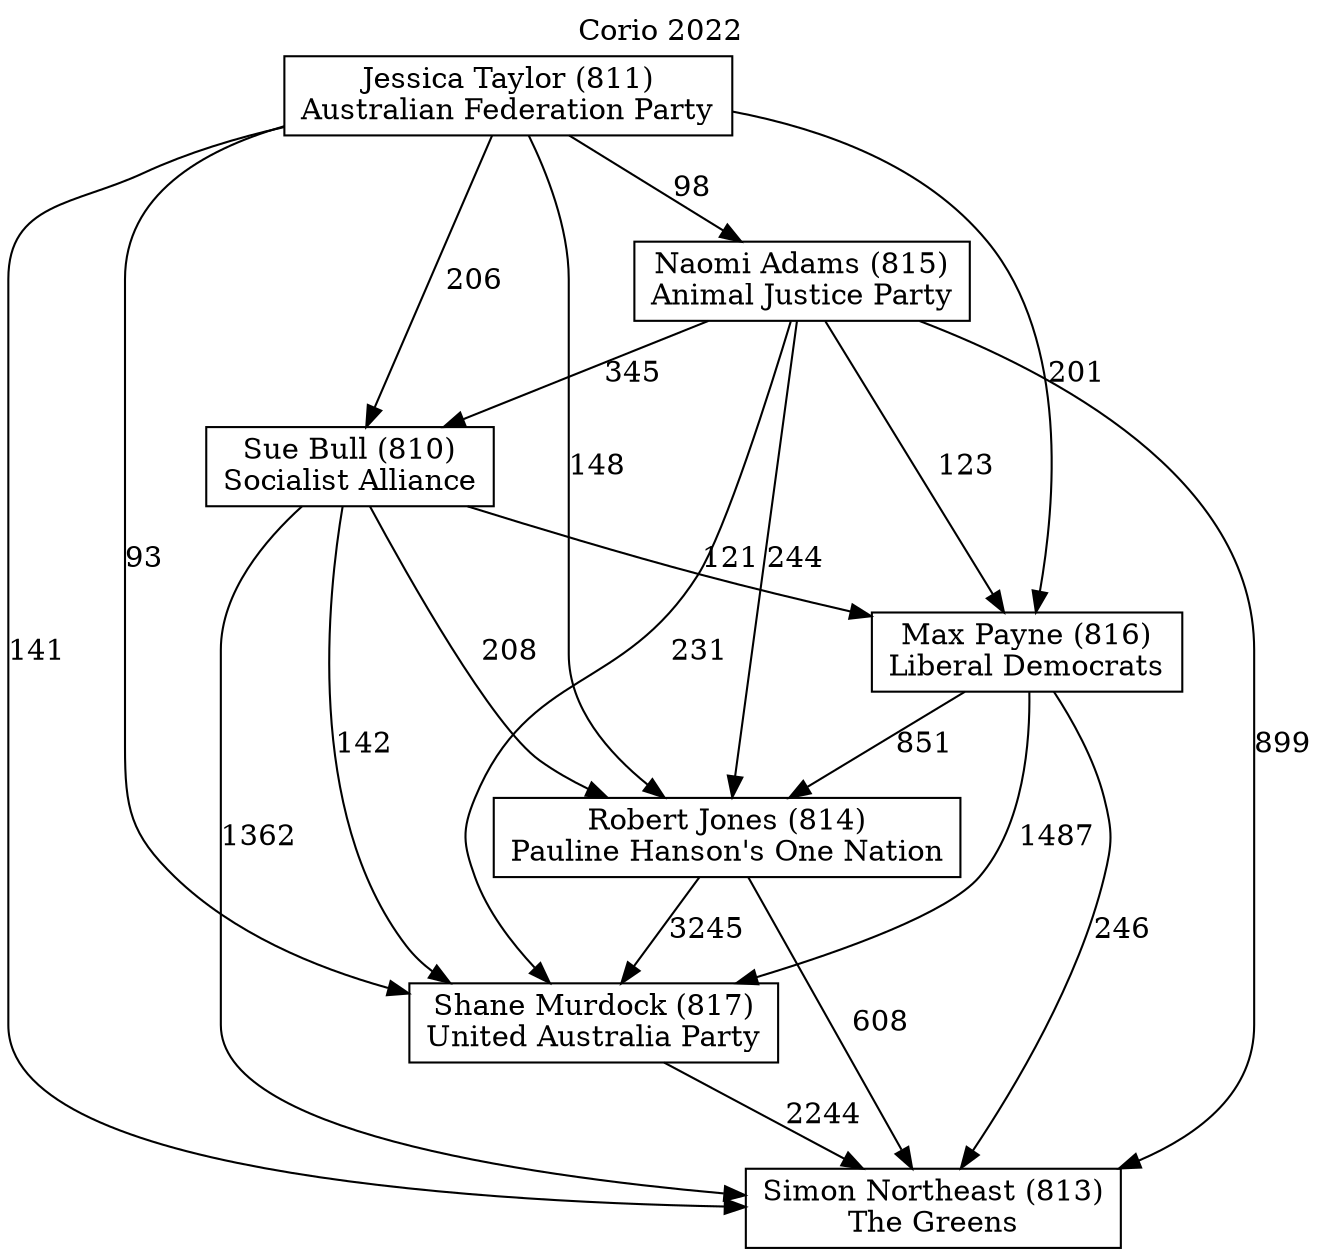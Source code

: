 // House preference flow
digraph "Simon Northeast (813)_Corio_2022" {
	graph [label="Corio 2022" labelloc=t mclimit=10]
	node [shape=box]
	"Jessica Taylor (811)" [label="Jessica Taylor (811)
Australian Federation Party"]
	"Simon Northeast (813)" [label="Simon Northeast (813)
The Greens"]
	"Shane Murdock (817)" [label="Shane Murdock (817)
United Australia Party"]
	"Max Payne (816)" [label="Max Payne (816)
Liberal Democrats"]
	"Robert Jones (814)" [label="Robert Jones (814)
Pauline Hanson's One Nation"]
	"Naomi Adams (815)" [label="Naomi Adams (815)
Animal Justice Party"]
	"Sue Bull (810)" [label="Sue Bull (810)
Socialist Alliance"]
	"Sue Bull (810)" -> "Robert Jones (814)" [label=208]
	"Sue Bull (810)" -> "Shane Murdock (817)" [label=142]
	"Shane Murdock (817)" -> "Simon Northeast (813)" [label=2244]
	"Sue Bull (810)" -> "Max Payne (816)" [label=121]
	"Max Payne (816)" -> "Simon Northeast (813)" [label=246]
	"Naomi Adams (815)" -> "Robert Jones (814)" [label=244]
	"Jessica Taylor (811)" -> "Sue Bull (810)" [label=206]
	"Max Payne (816)" -> "Shane Murdock (817)" [label=1487]
	"Max Payne (816)" -> "Robert Jones (814)" [label=851]
	"Jessica Taylor (811)" -> "Naomi Adams (815)" [label=98]
	"Robert Jones (814)" -> "Shane Murdock (817)" [label=3245]
	"Naomi Adams (815)" -> "Simon Northeast (813)" [label=899]
	"Naomi Adams (815)" -> "Max Payne (816)" [label=123]
	"Robert Jones (814)" -> "Simon Northeast (813)" [label=608]
	"Jessica Taylor (811)" -> "Max Payne (816)" [label=201]
	"Jessica Taylor (811)" -> "Simon Northeast (813)" [label=141]
	"Naomi Adams (815)" -> "Shane Murdock (817)" [label=231]
	"Jessica Taylor (811)" -> "Shane Murdock (817)" [label=93]
	"Jessica Taylor (811)" -> "Robert Jones (814)" [label=148]
	"Sue Bull (810)" -> "Simon Northeast (813)" [label=1362]
	"Naomi Adams (815)" -> "Sue Bull (810)" [label=345]
}
